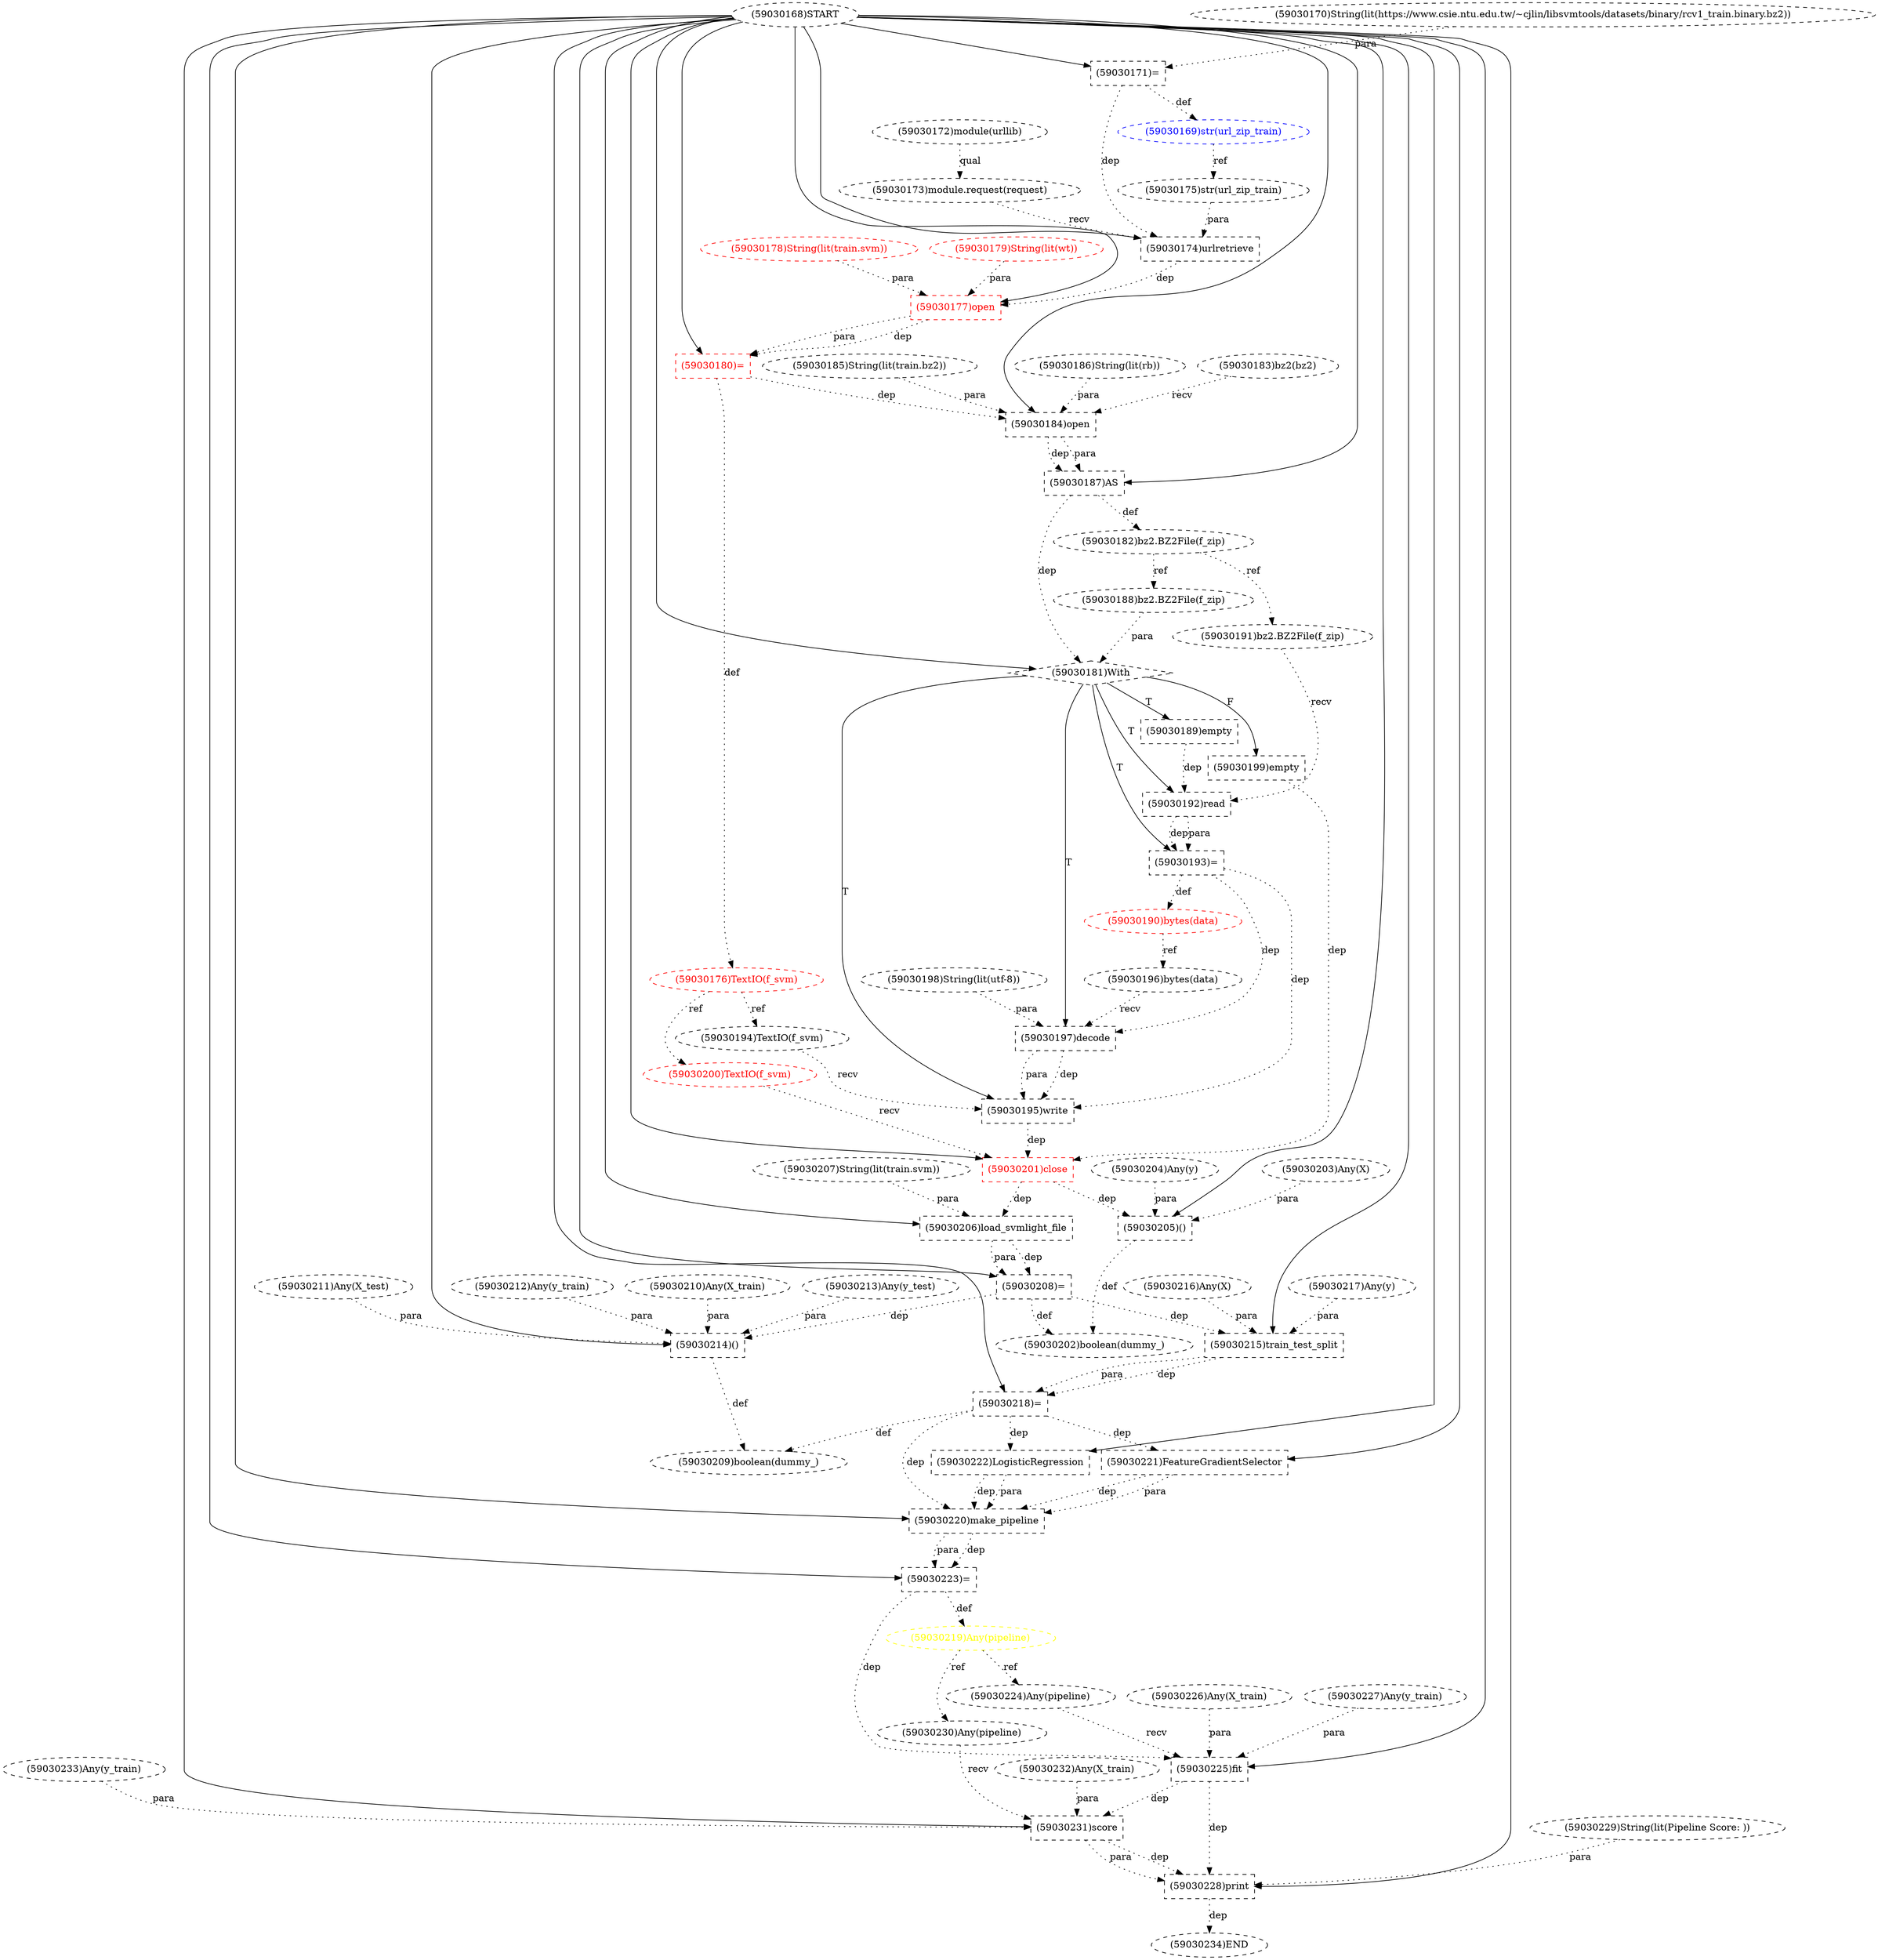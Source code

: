 digraph G {
1 [label="(59030181)With" shape=diamond style=dashed]
2 [label="(59030186)String(lit(rb))" shape=ellipse style=dashed]
3 [label="(59030194)TextIO(f_svm)" shape=ellipse style=dashed]
4 [label="(59030169)str(url_zip_train)" shape=ellipse style=dashed color=blue fontcolor=blue]
5 [label="(59030209)boolean(dummy_)" shape=ellipse style=dashed]
6 [label="(59030223)=" shape=box style=dashed]
7 [label="(59030193)=" shape=box style=dashed]
8 [label="(59030201)close" shape=box style=dashed color=red fontcolor=red]
9 [label="(59030207)String(lit(train.svm))" shape=ellipse style=dashed]
10 [label="(59030173)module.request(request)" shape=ellipse style=dashed]
11 [label="(59030208)=" shape=box style=dashed]
12 [label="(59030178)String(lit(train.svm))" shape=ellipse style=dashed color=red fontcolor=red]
13 [label="(59030189)empty" shape=box style=dashed]
14 [label="(59030200)TextIO(f_svm)" shape=ellipse style=dashed color=red fontcolor=red]
15 [label="(59030202)boolean(dummy_)" shape=ellipse style=dashed]
16 [label="(59030177)open" shape=box style=dashed color=red fontcolor=red]
17 [label="(59030196)bytes(data)" shape=ellipse style=dashed]
18 [label="(59030228)print" shape=box style=dashed]
19 [label="(59030205)()" shape=box style=dashed]
20 [label="(59030218)=" shape=box style=dashed]
21 [label="(59030203)Any(X)" shape=ellipse style=dashed]
22 [label="(59030206)load_svmlight_file" shape=box style=dashed]
23 [label="(59030180)=" shape=box style=dashed color=red fontcolor=red]
24 [label="(59030224)Any(pipeline)" shape=ellipse style=dashed]
25 [label="(59030231)score" shape=box style=dashed]
26 [label="(59030217)Any(y)" shape=ellipse style=dashed]
27 [label="(59030216)Any(X)" shape=ellipse style=dashed]
28 [label="(59030220)make_pipeline" shape=box style=dashed]
29 [label="(59030190)bytes(data)" shape=ellipse style=dashed color=red fontcolor=red]
30 [label="(59030234)END" style=dashed]
31 [label="(59030204)Any(y)" shape=ellipse style=dashed]
32 [label="(59030176)TextIO(f_svm)" shape=ellipse style=dashed color=red fontcolor=red]
33 [label="(59030184)open" shape=box style=dashed]
34 [label="(59030221)FeatureGradientSelector" shape=box style=dashed]
35 [label="(59030225)fit" shape=box style=dashed]
36 [label="(59030226)Any(X_train)" shape=ellipse style=dashed]
37 [label="(59030215)train_test_split" shape=box style=dashed]
38 [label="(59030212)Any(y_train)" shape=ellipse style=dashed]
39 [label="(59030227)Any(y_train)" shape=ellipse style=dashed]
40 [label="(59030210)Any(X_train)" shape=ellipse style=dashed]
41 [label="(59030191)bz2.BZ2File(f_zip)" shape=ellipse style=dashed]
42 [label="(59030171)=" shape=box style=dashed]
43 [label="(59030229)String(lit(Pipeline Score: ))" shape=ellipse style=dashed]
44 [label="(59030179)String(lit(wt))" shape=ellipse style=dashed color=red fontcolor=red]
45 [label="(59030168)START" style=dashed]
46 [label="(59030182)bz2.BZ2File(f_zip)" shape=ellipse style=dashed color=black fontcolor=black]
47 [label="(59030214)()" shape=box style=dashed]
48 [label="(59030232)Any(X_train)" shape=ellipse style=dashed]
49 [label="(59030195)write" shape=box style=dashed]
50 [label="(59030199)empty" shape=box style=dashed]
51 [label="(59030170)String(lit(https://www.csie.ntu.edu.tw/~cjlin/libsvmtools/datasets/binary/rcv1_train.binary.bz2))" shape=ellipse style=dashed]
52 [label="(59030175)str(url_zip_train)" shape=ellipse style=dashed]
53 [label="(59030183)bz2(bz2)" shape=ellipse style=dashed]
54 [label="(59030213)Any(y_test)" shape=ellipse style=dashed]
55 [label="(59030230)Any(pipeline)" shape=ellipse style=dashed]
56 [label="(59030174)urlretrieve" shape=box style=dashed]
57 [label="(59030185)String(lit(train.bz2))" shape=ellipse style=dashed]
58 [label="(59030187)AS" shape=box style=dashed]
59 [label="(59030197)decode" shape=box style=dashed]
60 [label="(59030188)bz2.BZ2File(f_zip)" shape=ellipse style=dashed]
61 [label="(59030211)Any(X_test)" shape=ellipse style=dashed]
62 [label="(59030192)read" shape=box style=dashed]
63 [label="(59030172)module(urllib)" shape=ellipse style=dashed]
64 [label="(59030198)String(lit(utf-8))" shape=ellipse style=dashed]
65 [label="(59030222)LogisticRegression" shape=box style=dashed]
66 [label="(59030219)Any(pipeline)" shape=ellipse style=dashed color=yellow fontcolor=yellow]
67 [label="(59030233)Any(y_train)" shape=ellipse style=dashed]
45 -> 1 [label="" style=solid];
58 -> 1 [label="dep" style=dotted];
60 -> 1 [label="para" style=dotted];
32 -> 3 [label="ref" style=dotted];
42 -> 4 [label="def" style=dotted];
47 -> 5 [label="def" style=dotted];
20 -> 5 [label="def" style=dotted];
45 -> 6 [label="" style=solid];
28 -> 6 [label="dep" style=dotted];
28 -> 6 [label="para" style=dotted];
1 -> 7 [label="T"];
62 -> 7 [label="dep" style=dotted];
62 -> 7 [label="para" style=dotted];
45 -> 8 [label="" style=solid];
14 -> 8 [label="recv" style=dotted];
49 -> 8 [label="dep" style=dotted];
50 -> 8 [label="dep" style=dotted];
63 -> 10 [label="qual" style=dotted];
45 -> 11 [label="" style=solid];
22 -> 11 [label="dep" style=dotted];
22 -> 11 [label="para" style=dotted];
1 -> 13 [label="T"];
32 -> 14 [label="ref" style=dotted];
19 -> 15 [label="def" style=dotted];
11 -> 15 [label="def" style=dotted];
45 -> 16 [label="" style=solid];
12 -> 16 [label="para" style=dotted];
44 -> 16 [label="para" style=dotted];
56 -> 16 [label="dep" style=dotted];
29 -> 17 [label="ref" style=dotted];
45 -> 18 [label="" style=solid];
43 -> 18 [label="para" style=dotted];
25 -> 18 [label="dep" style=dotted];
25 -> 18 [label="para" style=dotted];
35 -> 18 [label="dep" style=dotted];
45 -> 19 [label="" style=solid];
21 -> 19 [label="para" style=dotted];
31 -> 19 [label="para" style=dotted];
8 -> 19 [label="dep" style=dotted];
45 -> 20 [label="" style=solid];
37 -> 20 [label="dep" style=dotted];
37 -> 20 [label="para" style=dotted];
45 -> 22 [label="" style=solid];
9 -> 22 [label="para" style=dotted];
8 -> 22 [label="dep" style=dotted];
45 -> 23 [label="" style=solid];
16 -> 23 [label="dep" style=dotted];
16 -> 23 [label="para" style=dotted];
66 -> 24 [label="ref" style=dotted];
45 -> 25 [label="" style=solid];
55 -> 25 [label="recv" style=dotted];
48 -> 25 [label="para" style=dotted];
67 -> 25 [label="para" style=dotted];
35 -> 25 [label="dep" style=dotted];
45 -> 28 [label="" style=solid];
34 -> 28 [label="dep" style=dotted];
34 -> 28 [label="para" style=dotted];
65 -> 28 [label="dep" style=dotted];
65 -> 28 [label="para" style=dotted];
20 -> 28 [label="dep" style=dotted];
7 -> 29 [label="def" style=dotted];
18 -> 30 [label="dep" style=dotted];
23 -> 32 [label="def" style=dotted];
45 -> 33 [label="" style=solid];
53 -> 33 [label="recv" style=dotted];
57 -> 33 [label="para" style=dotted];
2 -> 33 [label="para" style=dotted];
23 -> 33 [label="dep" style=dotted];
45 -> 34 [label="" style=solid];
20 -> 34 [label="dep" style=dotted];
45 -> 35 [label="" style=solid];
24 -> 35 [label="recv" style=dotted];
36 -> 35 [label="para" style=dotted];
39 -> 35 [label="para" style=dotted];
6 -> 35 [label="dep" style=dotted];
45 -> 37 [label="" style=solid];
27 -> 37 [label="para" style=dotted];
26 -> 37 [label="para" style=dotted];
11 -> 37 [label="dep" style=dotted];
46 -> 41 [label="ref" style=dotted];
45 -> 42 [label="" style=solid];
51 -> 42 [label="para" style=dotted];
58 -> 46 [label="def" style=dotted];
45 -> 47 [label="" style=solid];
40 -> 47 [label="para" style=dotted];
61 -> 47 [label="para" style=dotted];
38 -> 47 [label="para" style=dotted];
54 -> 47 [label="para" style=dotted];
11 -> 47 [label="dep" style=dotted];
1 -> 49 [label="T"];
3 -> 49 [label="recv" style=dotted];
59 -> 49 [label="dep" style=dotted];
59 -> 49 [label="para" style=dotted];
7 -> 49 [label="dep" style=dotted];
1 -> 50 [label="F"];
4 -> 52 [label="ref" style=dotted];
66 -> 55 [label="ref" style=dotted];
45 -> 56 [label="" style=solid];
10 -> 56 [label="recv" style=dotted];
52 -> 56 [label="para" style=dotted];
42 -> 56 [label="dep" style=dotted];
45 -> 58 [label="" style=solid];
33 -> 58 [label="dep" style=dotted];
33 -> 58 [label="para" style=dotted];
1 -> 59 [label="T"];
17 -> 59 [label="recv" style=dotted];
64 -> 59 [label="para" style=dotted];
7 -> 59 [label="dep" style=dotted];
46 -> 60 [label="ref" style=dotted];
1 -> 62 [label="T"];
41 -> 62 [label="recv" style=dotted];
13 -> 62 [label="dep" style=dotted];
45 -> 65 [label="" style=solid];
20 -> 65 [label="dep" style=dotted];
6 -> 66 [label="def" style=dotted];
}